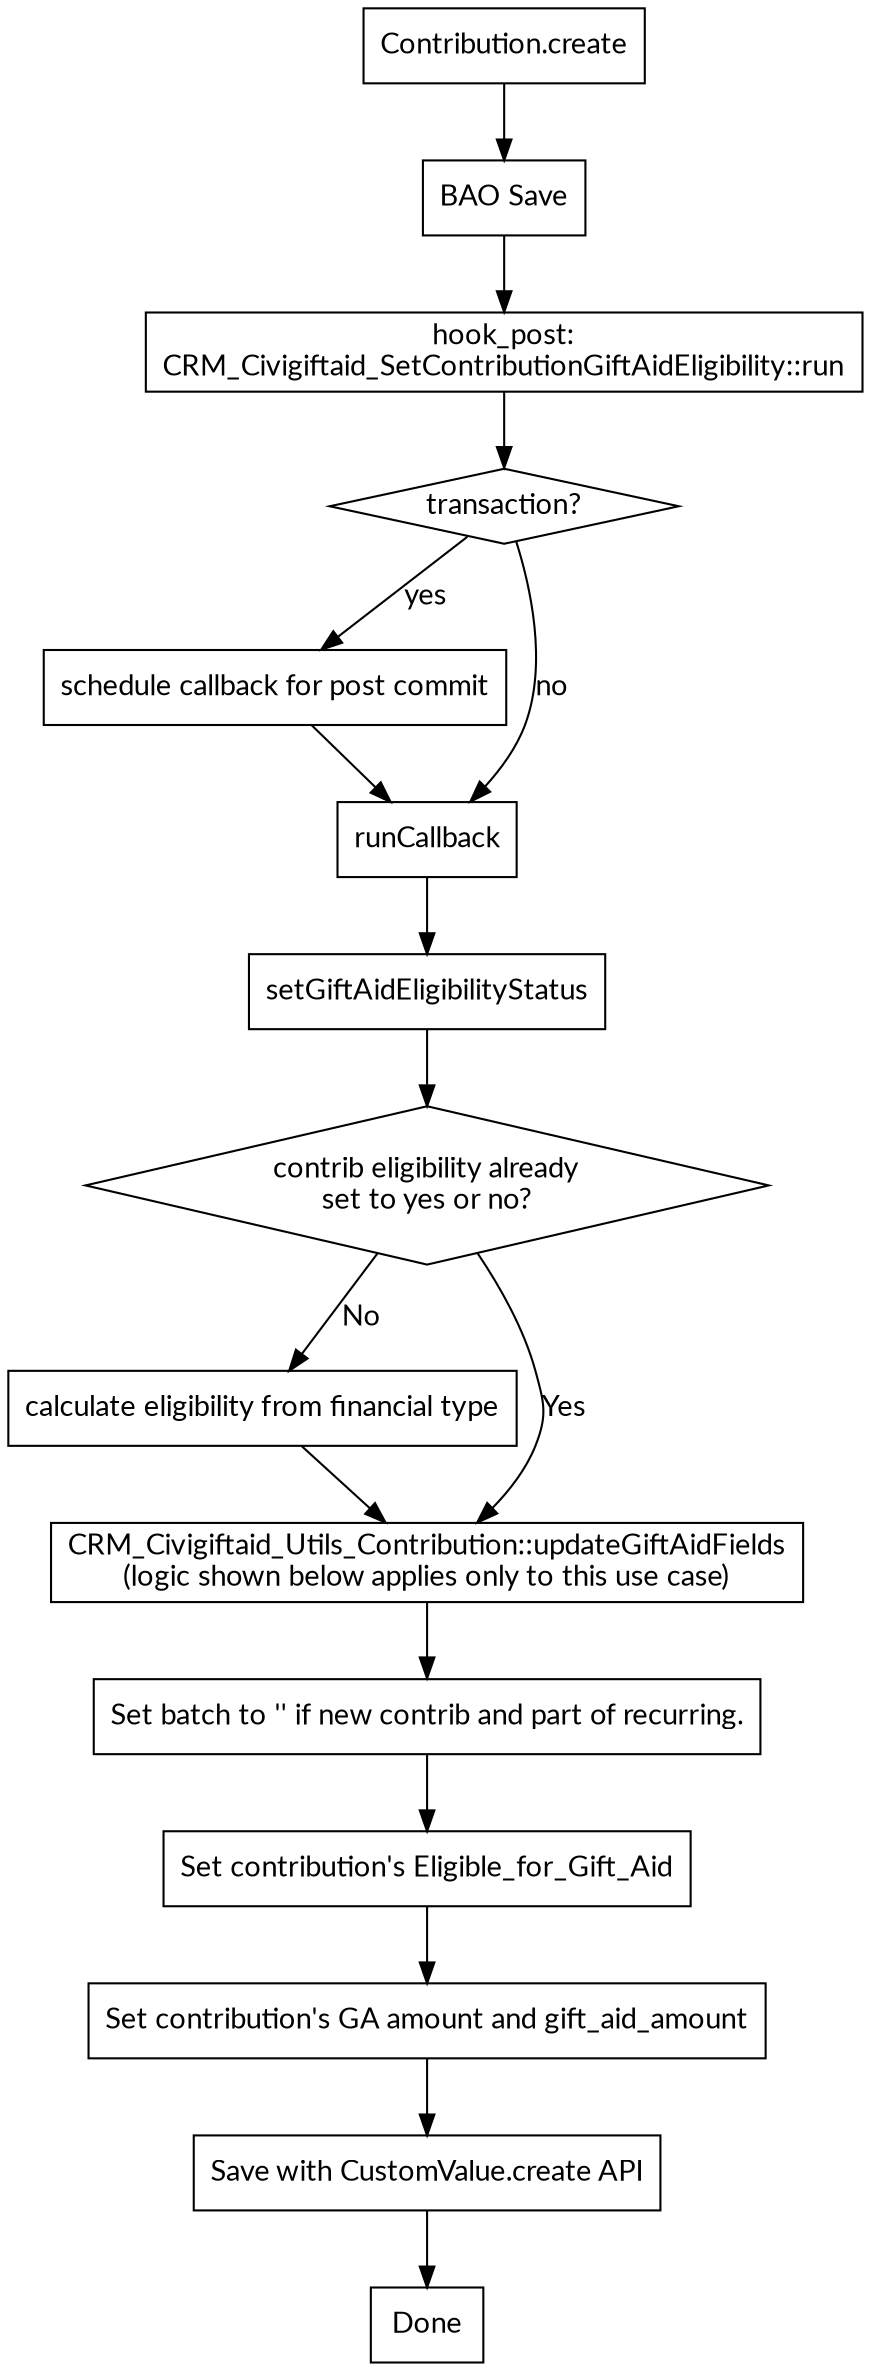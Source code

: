 digraph A {
  graph [fontname="Lato"]
  node [fontname="Lato", shape=rectangle]
  edge [fontname="Lato"]

  contribCreate [label="Contribution.create"]

  contribCreate->BAOsave

  BAOsave [label="BAO Save"]
  BAOsave->hookPost
  hookPost [label="hook_post:\nCRM_Civigiftaid_SetContributionGiftAidEligibility::run"]
  hookPost->trans
  trans [label="transaction?", shape=diamond]
    trans -> schedule [label="yes"]
    schedule [label="schedule callback for post commit"]
    trans -> runCallback [label="no"]

  runCallback [label="runCallback"]
  schedule->runCallback

  runCallback->setGiftAidEligibilityStatus

  setGiftAidEligibilityStatus -> qAlreadySet
  qAlreadySet [label="contrib eligibility already\nset to yes or no?", shape=diamond]
    qAlreadySet->calcContribElig [label="No"]
      calcContribElig [label="calculate eligibility from financial type"]
      calcContribElig->updateGiftAidFields
    qAlreadySet->updateGiftAidFields [label="Yes"]

  updateGiftAidFields [label="CRM_Civigiftaid_Utils_Contribution::updateGiftAidFields\n(logic shown below applies only to this use case)"]
  updateGiftAidFields->setBatch

  setBatch [label="Set batch to '' if new contrib and part of recurring."]
  setBatch->setContribEl
  setContribEl [label="Set contribution's Eligible_for_Gift_Aid"]
  setContribEl->setContribAmounts
  setContribAmounts [label="Set contribution's GA amount and gift_aid_amount"]
  setContribAmounts->saveContribGA
  saveContribGA [label="Save with CustomValue.create API"]

  saveContribGA -> end

  end [label="Done"]


//  start [label="Set out what needs doing,\nwhat the budget is.", style="filled", fillcolor="#ffee88"]

// qStaffInterestCount [label="How many staff are\ncapable, interested and available\nto do this work\nwith normal pay and conditions?", shape=diamond]
// selectionProcess [label="Selection process?", shape=rectangle]
// qSkills [label="Feasible to\ndevelop skills?", shape=diamond]
// qUrgent [label="Urgent?", shape=diamond]
// qEmploy [label="Legally\nemployment?", shape=diamond]
// qConsultant [label="Skills required\nfavour consultant?", shape=diamond]
//
// endTempContract [label="Temporary contract ammendment", shape=rectangle, style="rounded,filled",fillcolor="#ddffcc"]
// endConsultant [label="Find consultant", shape=rectangle, style="rounded,filled",fillcolor="#ddffcc"]
// endRecruit [label="Recruit on\nfixed term", shape=rectangle, style="rounded,filled",fillcolor="#ddffcc"]
//
// start -> qStaffInterestCount [color="#ff0000"]
// qSkills -> qStaffInterestCount [label="Yes"]
// qStaffInterestCount -> endTempContract [label="1"]
// qStaffInterestCount -> selectionProcess [label="2+"]
// qStaffInterestCount -> qSkills [label="none"]
// selectionProcess -> endTempContract
// qSkills -> qEmploy [label="No"]
// qEmploy -> qUrgent [label="No"]
// qUrgent -> endConsultant [label="Yes"]
// qUrgent -> qConsultant [label="No"]
// qConsultant -> endConsultant [label="Yes"]
// qConsultant -> endRecruit [label="No"]
// qEmploy -> endRecruit [label="Yes", weight=2]
}

